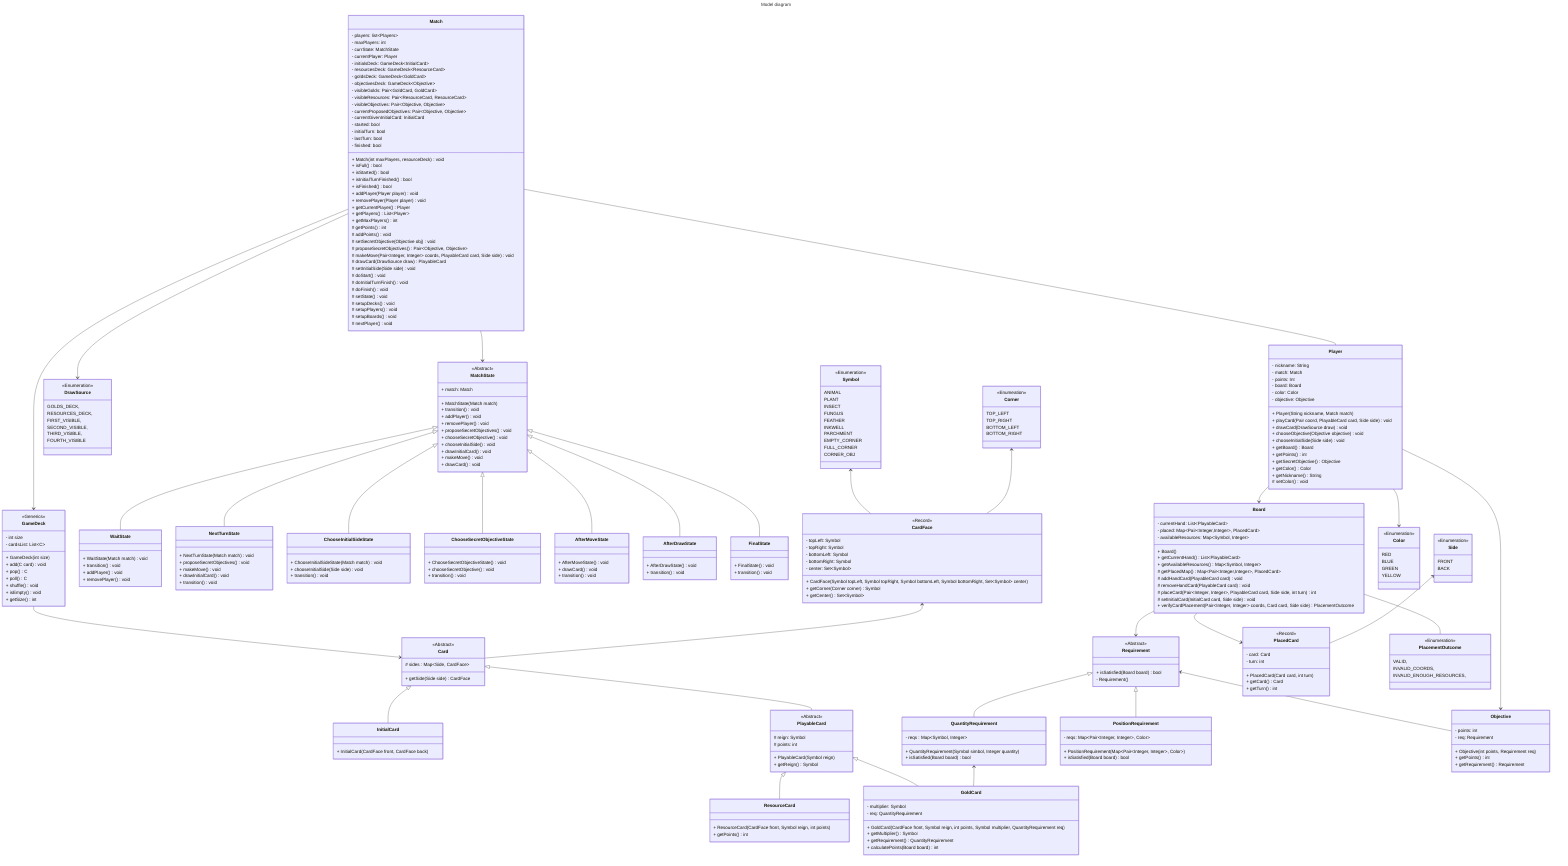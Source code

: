 ---
title: Model diagram
---
classDiagram
    Match --> GameDeck
    Match --> MatchState
    Match --> DrawSource
    Match -- Player
    MatchState <|-- WaitState
    MatchState <|-- NextTurnState
    MatchState <|-- ChooseInitialSideState
    MatchState <|-- ChooseSecretObjectiveState
    MatchState <|-- AfterMoveState
    MatchState <|-- AfterDrawState
    MatchState <|-- FinalState

    Card <|-- InitialCard
    Card <|-- PlayableCard
    GameDeck --> Card
    PlayableCard <|-- ResourceCard
    PlayableCard <|-- GoldCard

    Requirement <|-- QuantityRequirement
    Requirement <|-- PositionRequirement
    Requirement <-- Objective
    QuantityRequirement <-- GoldCard

    Board --> PlacedCard
    Board -- PlacementOutcome
    Player --> Board
    Player --> Objective
    CardFace <-- Card
    Symbol <-- CardFace
    Player --> Color
    Board --> Requirement
    %%Side <-- Player
    %%Side <-- Match
    Side <-- PlacedCard
    Corner <-- CardFace
    %%Symbol <-- GoldCard
    %% DrawSource <-- Player



    class Symbol {
        <<Enumeration>>
        ANIMAL
        PLANT
        INSECT
        FUNGUS
        FEATHER
        INKWELL
        PARCHMENT
        EMPTY_CORNER
        FULL_CORNER
        CORNER_OBJ
    }

    class Corner {
      <<Enumeation>>
      TOP_LEFT
      TOP_RIGHT
      BOTTOM_LEFT
      BOTTOM_RIGHT
    }

    class CardFace {
        <<Record>>
        - topLeft: Symbol
        - topRight: Symbol
        - bottomLeft: Symbol
        - bottomRight: Symbol
        - center: Set~Symbol~
        + CardFace(Symbol topLeft, Symbol topRight, Symbol bottomLeft, Symbol bottomRight, Set~Symbol~ center)
        + getCorner(Corner corner) Symbol
        + getCenter() Set~Symbol~
    }

    class Card {
        <<Abstract>>
        # sides : Map~Side, CardFace~
        + getSide(Side side) CardFace
    }

    class PlayableCard {
        <<Abstract>>
        # reign: Symbol
        # points: int
        + PlayableCard(Symbol reign)
        + getReign() Symbol
    }

    class InitialCard {
        + InitialCard(CardFace front, CardFace back)
    }

    class ResourceCard {
        + ResourceCard(CardFace front, Symbol reign, int points)
        + getPoints() int
    }

    class GoldCard {
        - multiplier: Symbol
        - req: QuantityRequirement
        + GoldCard(CardFace front, Symbol reign, int points, Symbol multiplier, QuantityRequirement req)
        + getMultiplier() Symbol
        + getRequirement() QuantityRequirement
        + calculatePoints(Board board) int
    }

    class Requirement {
        <<Abstract>>
        + isSatisfied(Board board) bool
        - Requirement()
    }

    class QuantityRequirement {
        - reqs : Map~Symbol, Integer~
        + QuantityRequirement(Symbol simbol, Integer quantity)
        + isSatisfied(Board board) bool
    }

    class PositionRequirement {
        - reqs: Map&ltPair&ltInteger, Integer&gt, Color&gt
        + PositionRequirement(Map&ltPair&ltInteger, Integer&gt, Color&gt)
        + isSatisfied(Board board) bool
    }
    class Objective {
        - points: int
        - req: Requirement
        + Objective(int points, Requirement req)
        + getPoints() int
        + getRequirement() Requirement
    }
    class Player {
        - nickname: String
        - match: Match
        - points: Int
        - board: Board
        - color: Color
        - objective: Objective

        + Player(String nickname, Match match)
        + playCard(Pair<Integer, Integer> coord, PlayableCard card, Side side) void
        + drawCard(DrawSource draw) void
        + chooseObjective(Objective objective) void
        + chooseInitialSide(Side side) void
        + getBoard() Board
        + getPoints() int
        + getSecretObjective() Objective
        + getColor() Color
        + getNickname() String
        # setColor() void
    }
    class Color{
        <<Enumeration>>
        RED
        BLUE
        GREEN
        YELLOW
    }
    class Side{
        <<Enumeration>>
        FRONT
        BACK
    }
    class Board {
        - currentHand: List~PlayableCard~
        - placed: Map&ltPair&ltInteger,Integer&gt, PlacedCard&gt
        - availableResources: Map~Symbol, Integer~

        + Board()
        + getCurrentHand() List~PlayableCard~
        + getAvailableResources() Map~Symbol, Integer~
        # getPlacedMap() Map&ltPair&ltInteger,Integer&gt, PlacedCard&gt
        # addHandCard(PlayableCard card) void
        # removeHandCard(PlayableCard card) void
        # placeCard(Pair~Integer, Integer~, PlayableCard card, Side side, int turn) int
        # setInitialCard(InitialCard card, Side side) void
        + verifyCardPlacement(Pair~Integer, Integer~ coords, Card card, Side side) PlacementOutcome
     }
    class PlacedCard {
        <<Record>>
        - card: Card
        - turn: int
        + PlacedCard(Card card, int turn)
        + getCard() Card
        + getTurn() int
    }

    class Match {
        - players: list~Players~
        - maxPlayers: int
        - currState: MatchState
        - currentPlayer: Player
        - initialsDeck: GameDeck~InitialCard~
        - resourcesDeck: GameDeck~ResourceCard~
        - goldsDeck: GameDeck~GoldCard~
        - objectivesDeck: GameDeck~Objective~
        - visibleGolds: Pair~GoldCard, GoldCard~
        - visibleResources: Pair~ResourceCard, ResourceCard~
        - visibleObjectives: Pair~Objective, Objective~
        - currentProposedObjectives: Pair~Objective, Objective~
        - currentGivenInitialCard: InitialCard
        - started: bool
        - initialTurn: bool
        - lastTurn: bool
        - finished: bool

        + Match(int maxPlayers, resourceDeck ) void
        + isFull() bool
        + isStarted() bool
        + isInitialTurnFinished() bool
        + isFinished() bool
        + addPlayer(Player player) void
        + removePlayer(Player player) void
        + getCurrentPlayer() Player
        + getPlayers() List~Player~
        + getMaxPlayers() int
        # getPoints() int
        # addPoints() void
        # setSecretObjective(Objective obj) void
        # proposeSecretObjectives() Pair~Objective, Objective~
        # makeMove(Pair~Integer, Integer~ coords, PlayableCard card, Side side) void
        # drawCard(DrawSource draw) PlayableCard
        # setInitialSide(Side side) void
        # doStart() void
        # doInitialTurnFinish() void
        # doFinish() void
        # setState() void
        # setupDecks() void
        # setupPlayers() void
        # setupBoards() void
        # nextPlayer() void

    }
    class DrawSource {
        <<Enumeration>>
        GOLDS_DECK,
        RESOURCES_DECK,
        FIRST_VISIBLE,
        SECOND_VISIBLE,
        THIRD_VISIBLE,
        FOURTH_VISIBLE
    }

    class MatchState {
        <<Abstract>>
        + match: Match
        + MatchState(Match match)
        + transition() void
        + addPlayer() void
        + removePlayer() void
	    + proposeSecretObjectives() void
	    + chooseSecretObjective() void
        + chooseInitialSide() void
        + drawInitialCard() void
	    + makeMove() void
	    + drawCard() void

    }

    class WaitState{
        + WaitState(Match match) void
        + transition() void
        + addPlayer() void
        + removePlayer() void
    }
    class NextTurnState {
        + NextTurnState(Match match) void
        + proposeSecretObjectives() void
        + makeMove() void
        + drawInitialCard() void
        + transition() void
    }
    class ChooseInitialSideState{ 
        + ChooseInitialSideState(Match match) void
        + chooseInitialSide(Side side) void
        + transition() void
    }
    class ChooseSecretObjectiveState {
        + ChooseSecretObjectiveState() void
        + chooseSecretObjective() void
        + transition() void
    }

    class AfterMoveState {
        + AfterMoveState() void
        + drawCard() void
        + transition() void
    }

    class AfterDrawState {
        + AfterDrawState() void
        + transition() void
    }

    class FinalState{
        + FinalState() void
        + transition() void
    }

    class PlacementOutcome {
        <<Enumeration>>
        VALID,
        INVALID_COORDS,
        INVALID_ENOUGH_RESOURCES,
    } 
    class GameDeck {
        <<Generics>>
        - int size
        - cardsList: List~C~
        + GameDeck(int size)
        + add(C card) void
        + pop() C
        + poll() C
        + shuffle() void
        + isEmpty() void
        + getSize() int
    }